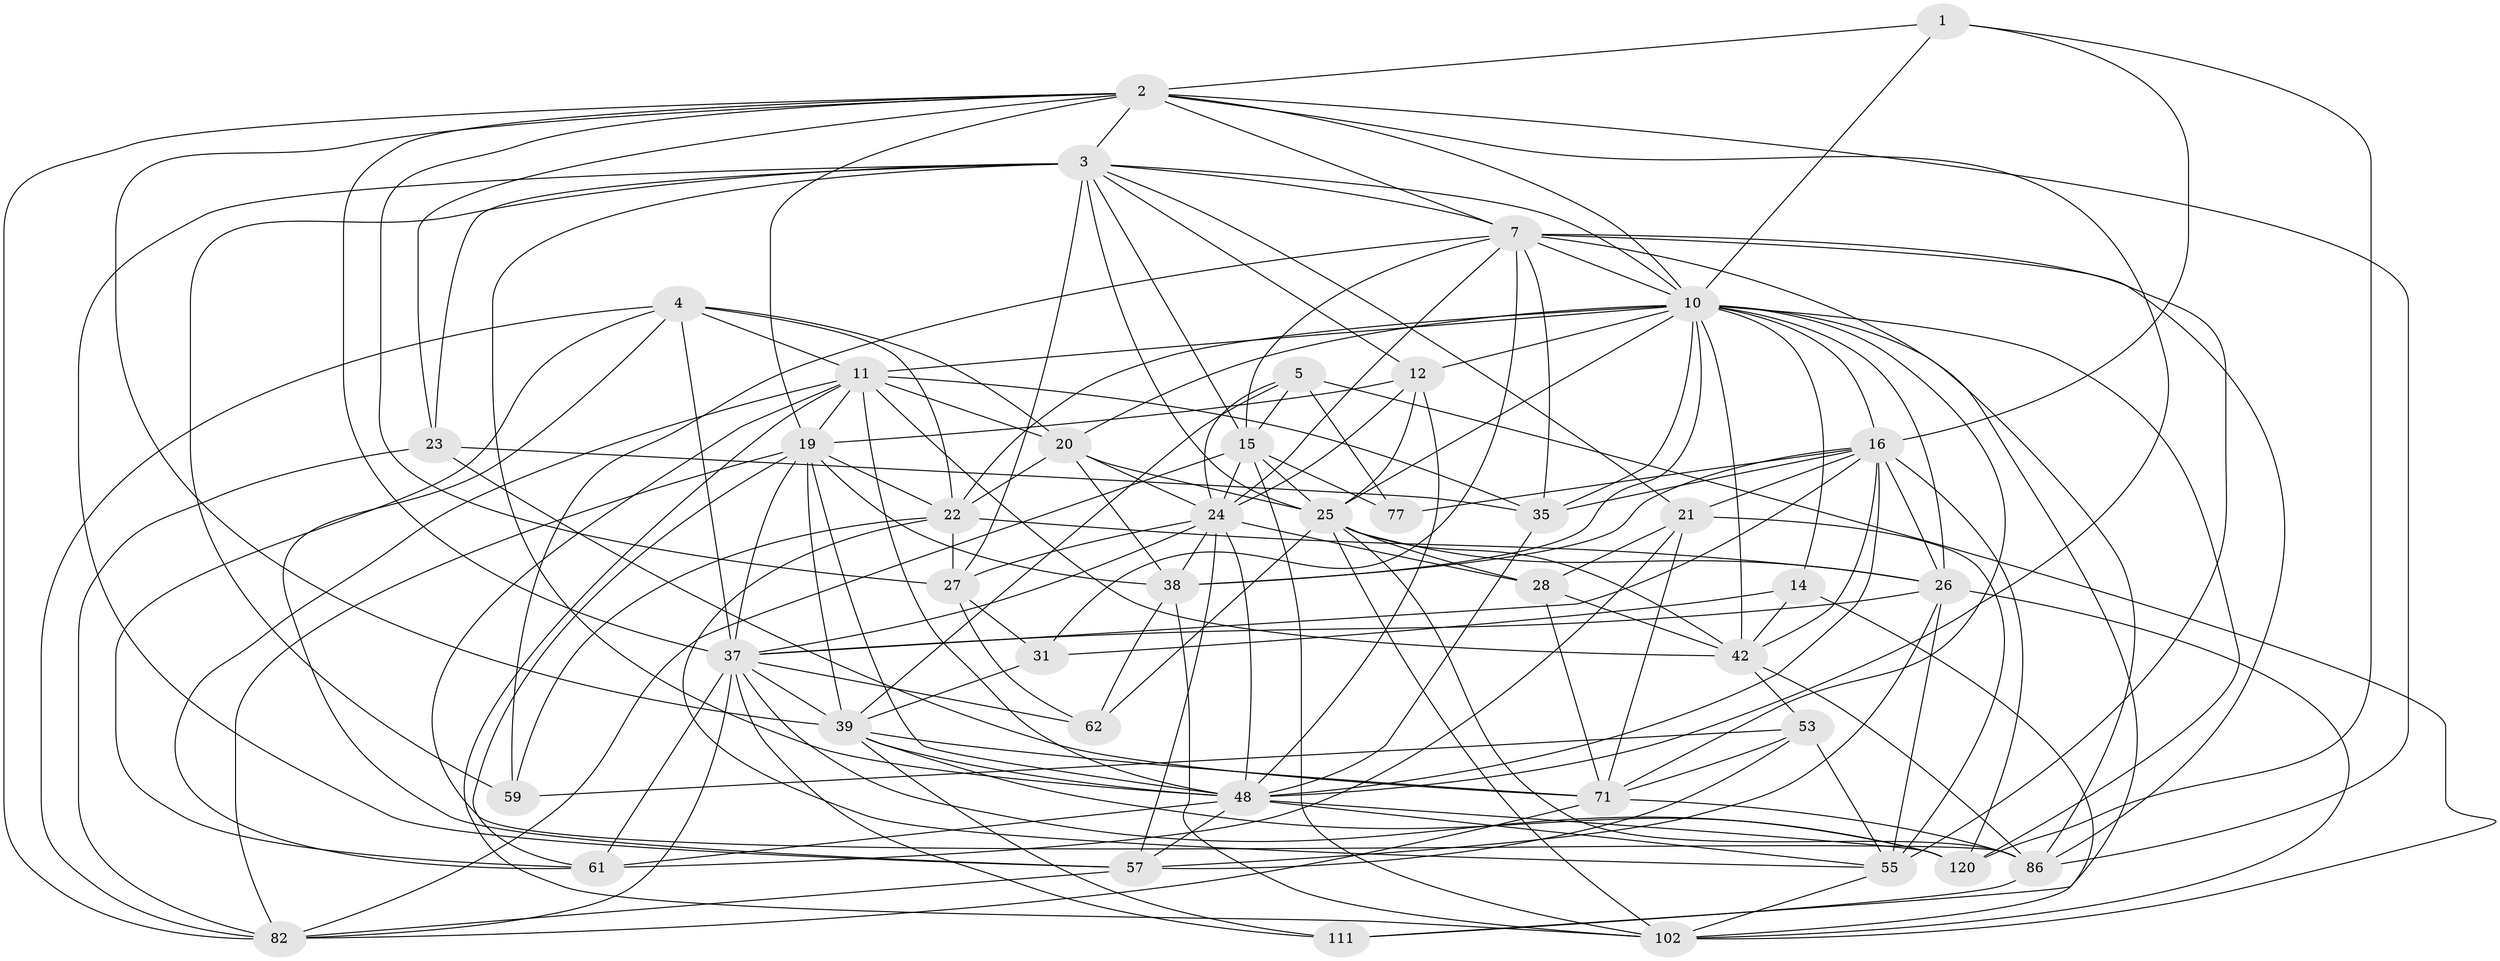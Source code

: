 // original degree distribution, {4: 1.0}
// Generated by graph-tools (version 1.1) at 2025/20/03/04/25 18:20:59]
// undirected, 42 vertices, 161 edges
graph export_dot {
graph [start="1"]
  node [color=gray90,style=filled];
  1;
  2 [super="+141+9+6"];
  3 [super="+137+8+70"];
  4 [super="+112+47"];
  5 [super="+106"];
  7 [super="+109+29"];
  10 [super="+81+107+36+85"];
  11 [super="+17+101+18"];
  12 [super="+89"];
  14;
  15 [super="+56+33"];
  16 [super="+34+84+68"];
  19 [super="+97+63"];
  20 [super="+92+30"];
  21 [super="+66"];
  22 [super="+40+127"];
  23 [super="+43"];
  24 [super="+51+46+103+58"];
  25 [super="+49+65+123"];
  26 [super="+78"];
  27 [super="+118"];
  28 [super="+100"];
  31;
  35 [super="+74+73"];
  37 [super="+87+115"];
  38 [super="+140+96"];
  39 [super="+114+93+124"];
  42 [super="+99"];
  48 [super="+64+54+129"];
  53 [super="+67+113"];
  55 [super="+76"];
  57 [super="+132+110"];
  59;
  61 [super="+79"];
  62;
  71 [super="+91+80"];
  77;
  82 [super="+131+121"];
  86 [super="+94+139"];
  102 [super="+104"];
  111;
  120 [super="+130"];
  1 -- 16;
  1 -- 120;
  1 -- 2;
  1 -- 10;
  2 -- 82;
  2 -- 86;
  2 -- 23;
  2 -- 48;
  2 -- 10;
  2 -- 7 [weight=3];
  2 -- 3;
  2 -- 37;
  2 -- 27;
  2 -- 19;
  2 -- 39;
  3 -- 25;
  3 -- 23;
  3 -- 10;
  3 -- 48 [weight=2];
  3 -- 21 [weight=2];
  3 -- 15;
  3 -- 57;
  3 -- 7;
  3 -- 27;
  3 -- 59;
  3 -- 12;
  4 -- 82;
  4 -- 61;
  4 -- 11;
  4 -- 20 [weight=2];
  4 -- 22;
  4 -- 37;
  4 -- 57;
  5 -- 77;
  5 -- 102;
  5 -- 15 [weight=2];
  5 -- 39;
  5 -- 24;
  7 -- 111;
  7 -- 86;
  7 -- 24;
  7 -- 15;
  7 -- 35;
  7 -- 10;
  7 -- 55 [weight=2];
  7 -- 59;
  7 -- 31;
  10 -- 120;
  10 -- 16;
  10 -- 20;
  10 -- 42;
  10 -- 11;
  10 -- 71;
  10 -- 35;
  10 -- 12;
  10 -- 26;
  10 -- 38;
  10 -- 22;
  10 -- 86;
  10 -- 25;
  10 -- 14;
  11 -- 86;
  11 -- 42;
  11 -- 61;
  11 -- 20;
  11 -- 48 [weight=2];
  11 -- 35 [weight=2];
  11 -- 102;
  11 -- 19;
  12 -- 25;
  12 -- 48;
  12 -- 24;
  12 -- 19;
  14 -- 31;
  14 -- 42;
  14 -- 102;
  15 -- 25;
  15 -- 77 [weight=2];
  15 -- 24;
  15 -- 82;
  15 -- 102;
  16 -- 77;
  16 -- 35 [weight=2];
  16 -- 26;
  16 -- 21;
  16 -- 120;
  16 -- 42;
  16 -- 37;
  16 -- 48;
  16 -- 38;
  19 -- 82;
  19 -- 61;
  19 -- 38;
  19 -- 39;
  19 -- 37;
  19 -- 48;
  19 -- 22;
  20 -- 38;
  20 -- 24 [weight=2];
  20 -- 22;
  20 -- 25 [weight=2];
  21 -- 55;
  21 -- 71 [weight=2];
  21 -- 61;
  21 -- 28;
  22 -- 59;
  22 -- 26;
  22 -- 55;
  22 -- 27;
  23 -- 82;
  23 -- 71 [weight=2];
  23 -- 35;
  24 -- 28 [weight=2];
  24 -- 37;
  24 -- 38 [weight=2];
  24 -- 27;
  24 -- 57;
  24 -- 48;
  25 -- 86;
  25 -- 28;
  25 -- 42;
  25 -- 102;
  25 -- 26;
  25 -- 62;
  26 -- 102;
  26 -- 55;
  26 -- 37;
  26 -- 57;
  27 -- 31;
  27 -- 62;
  28 -- 71;
  28 -- 42;
  31 -- 39;
  35 -- 48;
  37 -- 111;
  37 -- 61;
  37 -- 82;
  37 -- 39;
  37 -- 120;
  37 -- 62;
  38 -- 62;
  38 -- 102;
  39 -- 71;
  39 -- 48 [weight=2];
  39 -- 120;
  39 -- 111;
  42 -- 86;
  42 -- 53;
  48 -- 61;
  48 -- 55;
  48 -- 120;
  48 -- 57;
  53 -- 59;
  53 -- 57 [weight=2];
  53 -- 71;
  53 -- 55;
  55 -- 102;
  57 -- 82;
  71 -- 86;
  71 -- 82;
  86 -- 111;
}
